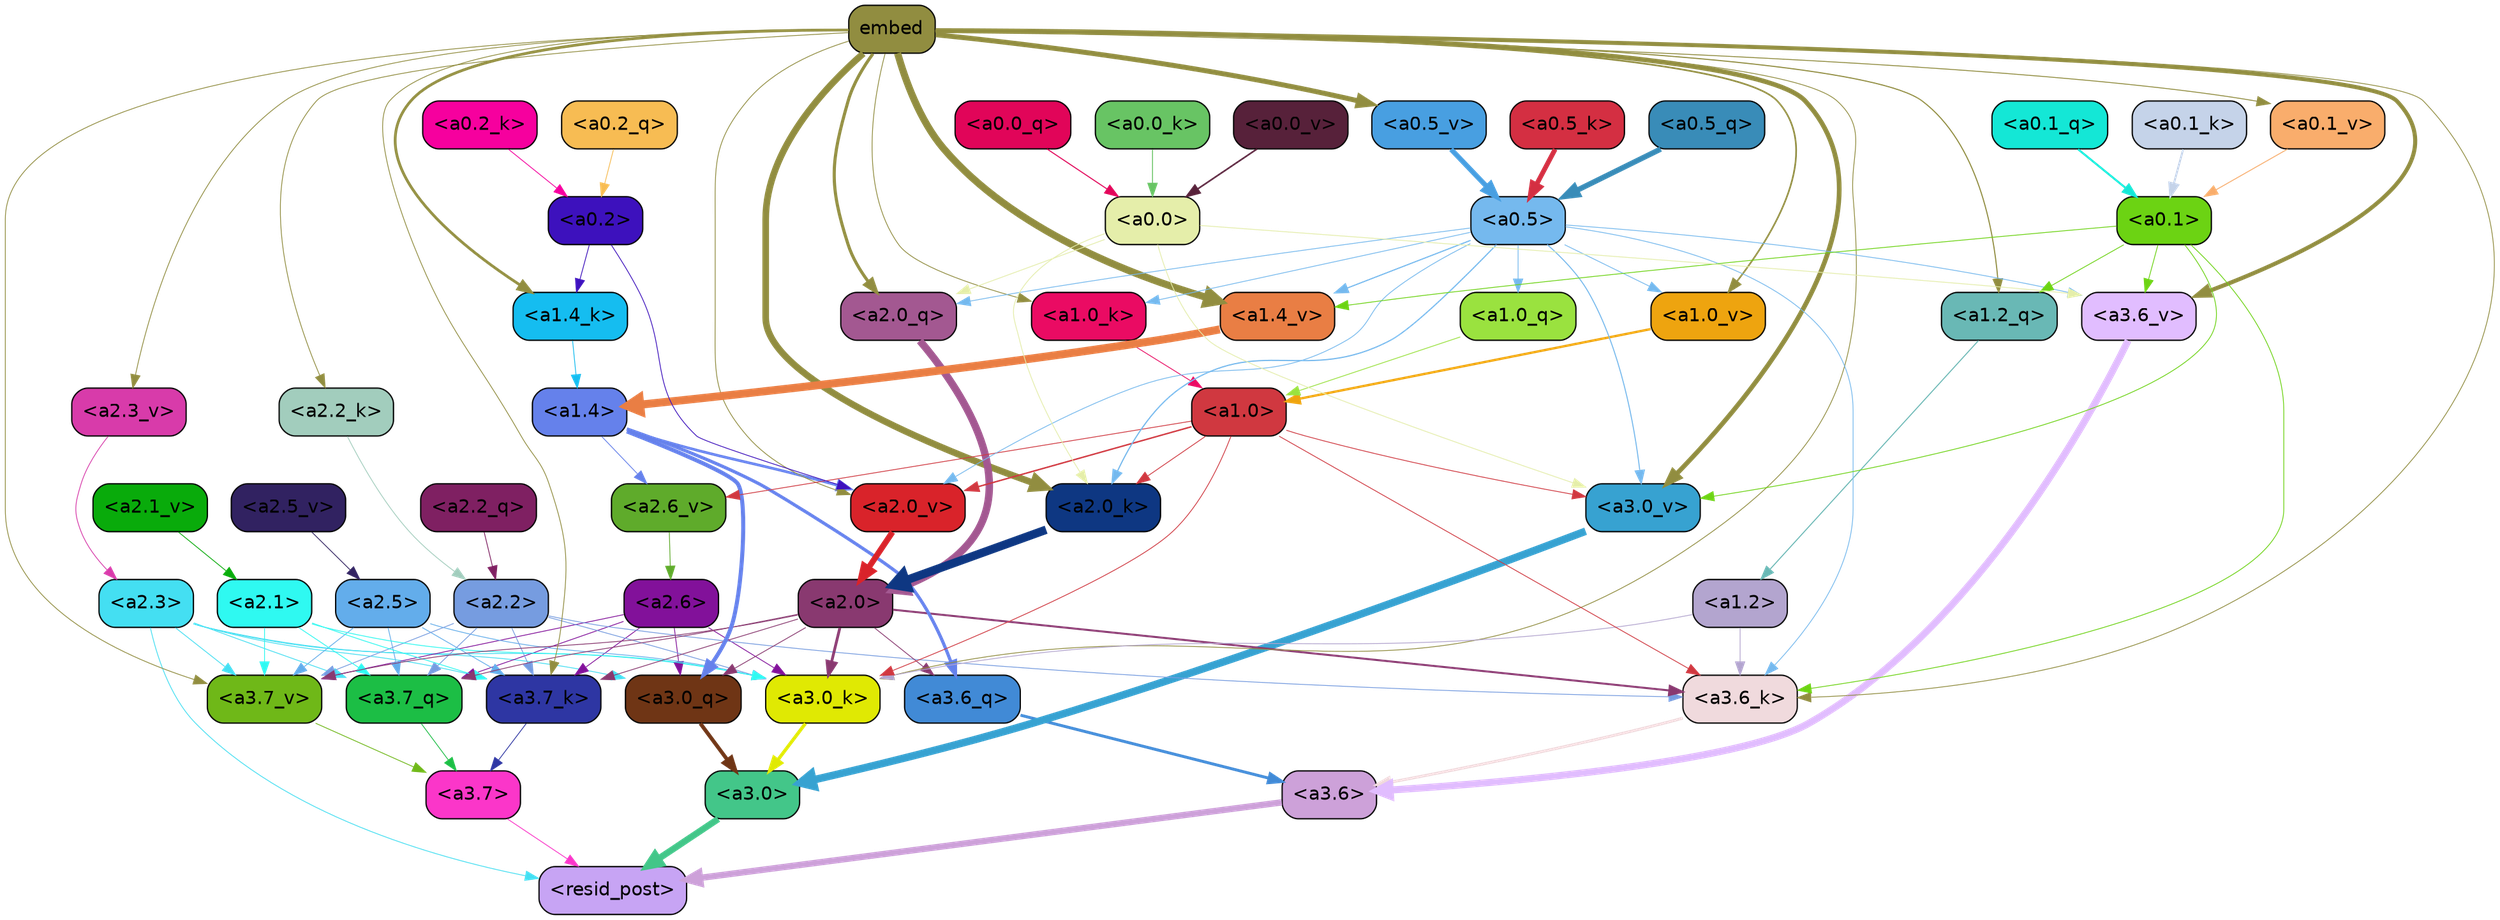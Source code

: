 strict digraph "" {
	graph [bgcolor=transparent,
		layout=dot,
		overlap=false,
		splines=true
	];
	"<a3.7>"	[color=black,
		fillcolor="#fb36c9",
		fontname=Helvetica,
		shape=box,
		style="filled, rounded"];
	"<resid_post>"	[color=black,
		fillcolor="#c7a4f4",
		fontname=Helvetica,
		shape=box,
		style="filled, rounded"];
	"<a3.7>" -> "<resid_post>"	[color="#fb36c9",
		penwidth=0.6];
	"<a3.6>"	[color=black,
		fillcolor="#cda1d9",
		fontname=Helvetica,
		shape=box,
		style="filled, rounded"];
	"<a3.6>" -> "<resid_post>"	[color="#cda1d9",
		penwidth=4.7534414529800415];
	"<a3.0>"	[color=black,
		fillcolor="#43c689",
		fontname=Helvetica,
		shape=box,
		style="filled, rounded"];
	"<a3.0>" -> "<resid_post>"	[color="#43c689",
		penwidth=4.898576855659485];
	"<a2.3>"	[color=black,
		fillcolor="#44dff2",
		fontname=Helvetica,
		shape=box,
		style="filled, rounded"];
	"<a2.3>" -> "<resid_post>"	[color="#44dff2",
		penwidth=0.6];
	"<a3.7_q>"	[color=black,
		fillcolor="#1cbe45",
		fontname=Helvetica,
		shape=box,
		style="filled, rounded"];
	"<a2.3>" -> "<a3.7_q>"	[color="#44dff2",
		penwidth=0.6];
	"<a3.0_q>"	[color=black,
		fillcolor="#6f3515",
		fontname=Helvetica,
		shape=box,
		style="filled, rounded"];
	"<a2.3>" -> "<a3.0_q>"	[color="#44dff2",
		penwidth=0.6];
	"<a3.7_k>"	[color=black,
		fillcolor="#2e36a3",
		fontname=Helvetica,
		shape=box,
		style="filled, rounded"];
	"<a2.3>" -> "<a3.7_k>"	[color="#44dff2",
		penwidth=0.6];
	"<a3.0_k>"	[color=black,
		fillcolor="#e0e903",
		fontname=Helvetica,
		shape=box,
		style="filled, rounded"];
	"<a2.3>" -> "<a3.0_k>"	[color="#44dff2",
		penwidth=0.6];
	"<a3.7_v>"	[color=black,
		fillcolor="#6fb818",
		fontname=Helvetica,
		shape=box,
		style="filled, rounded"];
	"<a2.3>" -> "<a3.7_v>"	[color="#44dff2",
		penwidth=0.6];
	"<a3.7_q>" -> "<a3.7>"	[color="#1cbe45",
		penwidth=0.6];
	"<a3.6_q>"	[color=black,
		fillcolor="#418ad6",
		fontname=Helvetica,
		shape=box,
		style="filled, rounded"];
	"<a3.6_q>" -> "<a3.6>"	[color="#418ad6",
		penwidth=2.160832464694977];
	"<a3.0_q>" -> "<a3.0>"	[color="#6f3515",
		penwidth=2.870753765106201];
	"<a3.7_k>" -> "<a3.7>"	[color="#2e36a3",
		penwidth=0.6];
	"<a3.6_k>"	[color=black,
		fillcolor="#f0dadd",
		fontname=Helvetica,
		shape=box,
		style="filled, rounded"];
	"<a3.6_k>" -> "<a3.6>"	[color="#f0dadd",
		penwidth=2.13908451795578];
	"<a3.0_k>" -> "<a3.0>"	[color="#e0e903",
		penwidth=2.520303964614868];
	"<a3.7_v>" -> "<a3.7>"	[color="#6fb818",
		penwidth=0.6];
	"<a3.6_v>"	[color=black,
		fillcolor="#e1bdff",
		fontname=Helvetica,
		shape=box,
		style="filled, rounded"];
	"<a3.6_v>" -> "<a3.6>"	[color="#e1bdff",
		penwidth=5.297133803367615];
	"<a3.0_v>"	[color=black,
		fillcolor="#37a2d1",
		fontname=Helvetica,
		shape=box,
		style="filled, rounded"];
	"<a3.0_v>" -> "<a3.0>"	[color="#37a2d1",
		penwidth=5.680712580680847];
	"<a2.6>"	[color=black,
		fillcolor="#82119a",
		fontname=Helvetica,
		shape=box,
		style="filled, rounded"];
	"<a2.6>" -> "<a3.7_q>"	[color="#82119a",
		penwidth=0.6];
	"<a2.6>" -> "<a3.0_q>"	[color="#82119a",
		penwidth=0.6];
	"<a2.6>" -> "<a3.7_k>"	[color="#82119a",
		penwidth=0.6];
	"<a2.6>" -> "<a3.0_k>"	[color="#82119a",
		penwidth=0.6];
	"<a2.6>" -> "<a3.7_v>"	[color="#82119a",
		penwidth=0.6];
	"<a2.5>"	[color=black,
		fillcolor="#63adeb",
		fontname=Helvetica,
		shape=box,
		style="filled, rounded"];
	"<a2.5>" -> "<a3.7_q>"	[color="#63adeb",
		penwidth=0.6];
	"<a2.5>" -> "<a3.7_k>"	[color="#63adeb",
		penwidth=0.6];
	"<a2.5>" -> "<a3.0_k>"	[color="#63adeb",
		penwidth=0.6];
	"<a2.5>" -> "<a3.7_v>"	[color="#63adeb",
		penwidth=0.6];
	"<a2.2>"	[color=black,
		fillcolor="#769ce0",
		fontname=Helvetica,
		shape=box,
		style="filled, rounded"];
	"<a2.2>" -> "<a3.7_q>"	[color="#769ce0",
		penwidth=0.6];
	"<a2.2>" -> "<a3.7_k>"	[color="#769ce0",
		penwidth=0.6];
	"<a2.2>" -> "<a3.6_k>"	[color="#769ce0",
		penwidth=0.6];
	"<a2.2>" -> "<a3.0_k>"	[color="#769ce0",
		penwidth=0.6];
	"<a2.2>" -> "<a3.7_v>"	[color="#769ce0",
		penwidth=0.6];
	"<a2.1>"	[color=black,
		fillcolor="#2ff9f1",
		fontname=Helvetica,
		shape=box,
		style="filled, rounded"];
	"<a2.1>" -> "<a3.7_q>"	[color="#2ff9f1",
		penwidth=0.6];
	"<a2.1>" -> "<a3.7_k>"	[color="#2ff9f1",
		penwidth=0.6];
	"<a2.1>" -> "<a3.0_k>"	[color="#2ff9f1",
		penwidth=0.6];
	"<a2.1>" -> "<a3.7_v>"	[color="#2ff9f1",
		penwidth=0.6];
	"<a2.0>"	[color=black,
		fillcolor="#893970",
		fontname=Helvetica,
		shape=box,
		style="filled, rounded"];
	"<a2.0>" -> "<a3.7_q>"	[color="#893970",
		penwidth=0.6];
	"<a2.0>" -> "<a3.6_q>"	[color="#893970",
		penwidth=0.6];
	"<a2.0>" -> "<a3.0_q>"	[color="#893970",
		penwidth=0.6];
	"<a2.0>" -> "<a3.7_k>"	[color="#893970",
		penwidth=0.6];
	"<a2.0>" -> "<a3.6_k>"	[color="#893970",
		penwidth=1.4807794839143753];
	"<a2.0>" -> "<a3.0_k>"	[color="#893970",
		penwidth=2.095262974500656];
	"<a2.0>" -> "<a3.7_v>"	[color="#893970",
		penwidth=0.6];
	"<a1.4>"	[color=black,
		fillcolor="#6581eb",
		fontname=Helvetica,
		shape=box,
		style="filled, rounded"];
	"<a1.4>" -> "<a3.6_q>"	[color="#6581eb",
		penwidth=2.425799250602722];
	"<a1.4>" -> "<a3.0_q>"	[color="#6581eb",
		penwidth=3.0341034531593323];
	"<a2.6_v>"	[color=black,
		fillcolor="#5fab2b",
		fontname=Helvetica,
		shape=box,
		style="filled, rounded"];
	"<a1.4>" -> "<a2.6_v>"	[color="#6581eb",
		penwidth=0.6];
	"<a2.0_v>"	[color=black,
		fillcolor="#d9232a",
		fontname=Helvetica,
		shape=box,
		style="filled, rounded"];
	"<a1.4>" -> "<a2.0_v>"	[color="#6581eb",
		penwidth=2.007302835583687];
	embed	[color=black,
		fillcolor="#918d40",
		fontname=Helvetica,
		shape=box,
		style="filled, rounded"];
	embed -> "<a3.7_k>"	[color="#918d40",
		penwidth=0.6];
	embed -> "<a3.6_k>"	[color="#918d40",
		penwidth=0.6];
	embed -> "<a3.0_k>"	[color="#918d40",
		penwidth=0.6];
	embed -> "<a3.7_v>"	[color="#918d40",
		penwidth=0.6];
	embed -> "<a3.6_v>"	[color="#918d40",
		penwidth=3.067279100418091];
	embed -> "<a3.0_v>"	[color="#918d40",
		penwidth=3.5202720761299133];
	"<a2.0_q>"	[color=black,
		fillcolor="#a35891",
		fontname=Helvetica,
		shape=box,
		style="filled, rounded"];
	embed -> "<a2.0_q>"	[color="#918d40",
		penwidth=2.339468687772751];
	"<a2.2_k>"	[color=black,
		fillcolor="#a2cdbd",
		fontname=Helvetica,
		shape=box,
		style="filled, rounded"];
	embed -> "<a2.2_k>"	[color="#918d40",
		penwidth=0.6];
	"<a2.0_k>"	[color=black,
		fillcolor="#0e3782",
		fontname=Helvetica,
		shape=box,
		style="filled, rounded"];
	embed -> "<a2.0_k>"	[color="#918d40",
		penwidth=4.9759310483932495];
	"<a2.3_v>"	[color=black,
		fillcolor="#d83baa",
		fontname=Helvetica,
		shape=box,
		style="filled, rounded"];
	embed -> "<a2.3_v>"	[color="#918d40",
		penwidth=0.6];
	embed -> "<a2.0_v>"	[color="#918d40",
		penwidth=0.6];
	"<a1.2_q>"	[color=black,
		fillcolor="#69b8b5",
		fontname=Helvetica,
		shape=box,
		style="filled, rounded"];
	embed -> "<a1.2_q>"	[color="#918d40",
		penwidth=0.8262195587158203];
	"<a1.4_k>"	[color=black,
		fillcolor="#15bdf0",
		fontname=Helvetica,
		shape=box,
		style="filled, rounded"];
	embed -> "<a1.4_k>"	[color="#918d40",
		penwidth=2.0715588331222534];
	"<a1.0_k>"	[color=black,
		fillcolor="#ea0b63",
		fontname=Helvetica,
		shape=box,
		style="filled, rounded"];
	embed -> "<a1.0_k>"	[color="#918d40",
		penwidth=0.6];
	"<a1.4_v>"	[color=black,
		fillcolor="#e97e44",
		fontname=Helvetica,
		shape=box,
		style="filled, rounded"];
	embed -> "<a1.4_v>"	[color="#918d40",
		penwidth=5.3763720989227295];
	"<a1.0_v>"	[color=black,
		fillcolor="#eea40f",
		fontname=Helvetica,
		shape=box,
		style="filled, rounded"];
	embed -> "<a1.0_v>"	[color="#918d40",
		penwidth=1.232791244983673];
	"<a0.5_v>"	[color=black,
		fillcolor="#489fe1",
		fontname=Helvetica,
		shape=box,
		style="filled, rounded"];
	embed -> "<a0.5_v>"	[color="#918d40",
		penwidth=3.744613029062748];
	"<a0.1_v>"	[color=black,
		fillcolor="#f9ad6c",
		fontname=Helvetica,
		shape=box,
		style="filled, rounded"];
	embed -> "<a0.1_v>"	[color="#918d40",
		penwidth=0.6802842617034912];
	"<a1.2>"	[color=black,
		fillcolor="#b3a5cf",
		fontname=Helvetica,
		shape=box,
		style="filled, rounded"];
	"<a1.2>" -> "<a3.6_k>"	[color="#b3a5cf",
		penwidth=0.6];
	"<a1.2>" -> "<a3.0_k>"	[color="#b3a5cf",
		penwidth=0.6];
	"<a1.0>"	[color=black,
		fillcolor="#d03840",
		fontname=Helvetica,
		shape=box,
		style="filled, rounded"];
	"<a1.0>" -> "<a3.6_k>"	[color="#d03840",
		penwidth=0.6];
	"<a1.0>" -> "<a3.0_k>"	[color="#d03840",
		penwidth=0.6];
	"<a1.0>" -> "<a3.0_v>"	[color="#d03840",
		penwidth=0.6];
	"<a1.0>" -> "<a2.0_k>"	[color="#d03840",
		penwidth=0.6];
	"<a1.0>" -> "<a2.6_v>"	[color="#d03840",
		penwidth=0.6];
	"<a1.0>" -> "<a2.0_v>"	[color="#d03840",
		penwidth=1.0943371653556824];
	"<a0.5>"	[color=black,
		fillcolor="#75b9ee",
		fontname=Helvetica,
		shape=box,
		style="filled, rounded"];
	"<a0.5>" -> "<a3.6_k>"	[color="#75b9ee",
		penwidth=0.6];
	"<a0.5>" -> "<a3.6_v>"	[color="#75b9ee",
		penwidth=0.6];
	"<a0.5>" -> "<a3.0_v>"	[color="#75b9ee",
		penwidth=0.764040544629097];
	"<a0.5>" -> "<a2.0_q>"	[color="#75b9ee",
		penwidth=0.6];
	"<a0.5>" -> "<a2.0_k>"	[color="#75b9ee",
		penwidth=0.8956001400947571];
	"<a0.5>" -> "<a2.0_v>"	[color="#75b9ee",
		penwidth=0.6];
	"<a1.0_q>"	[color=black,
		fillcolor="#9ae23f",
		fontname=Helvetica,
		shape=box,
		style="filled, rounded"];
	"<a0.5>" -> "<a1.0_q>"	[color="#75b9ee",
		penwidth=0.6];
	"<a0.5>" -> "<a1.0_k>"	[color="#75b9ee",
		penwidth=0.6];
	"<a0.5>" -> "<a1.4_v>"	[color="#75b9ee",
		penwidth=0.8774083852767944];
	"<a0.5>" -> "<a1.0_v>"	[color="#75b9ee",
		penwidth=0.6];
	"<a0.1>"	[color=black,
		fillcolor="#6cd313",
		fontname=Helvetica,
		shape=box,
		style="filled, rounded"];
	"<a0.1>" -> "<a3.6_k>"	[color="#6cd313",
		penwidth=0.6];
	"<a0.1>" -> "<a3.6_v>"	[color="#6cd313",
		penwidth=0.6];
	"<a0.1>" -> "<a3.0_v>"	[color="#6cd313",
		penwidth=0.6];
	"<a0.1>" -> "<a1.2_q>"	[color="#6cd313",
		penwidth=0.6];
	"<a0.1>" -> "<a1.4_v>"	[color="#6cd313",
		penwidth=0.6];
	"<a0.0>"	[color=black,
		fillcolor="#e5eeaa",
		fontname=Helvetica,
		shape=box,
		style="filled, rounded"];
	"<a0.0>" -> "<a3.6_v>"	[color="#e5eeaa",
		penwidth=0.6];
	"<a0.0>" -> "<a3.0_v>"	[color="#e5eeaa",
		penwidth=0.6];
	"<a0.0>" -> "<a2.0_q>"	[color="#e5eeaa",
		penwidth=0.6];
	"<a0.0>" -> "<a2.0_k>"	[color="#e5eeaa",
		penwidth=0.6];
	"<a2.2_q>"	[color=black,
		fillcolor="#7f2062",
		fontname=Helvetica,
		shape=box,
		style="filled, rounded"];
	"<a2.2_q>" -> "<a2.2>"	[color="#7f2062",
		penwidth=0.6];
	"<a2.0_q>" -> "<a2.0>"	[color="#a35891",
		penwidth=5.606565475463867];
	"<a2.2_k>" -> "<a2.2>"	[color="#a2cdbd",
		penwidth=0.6];
	"<a2.0_k>" -> "<a2.0>"	[color="#0e3782",
		penwidth=6.344284534454346];
	"<a2.6_v>" -> "<a2.6>"	[color="#5fab2b",
		penwidth=0.6];
	"<a2.5_v>"	[color=black,
		fillcolor="#312261",
		fontname=Helvetica,
		shape=box,
		style="filled, rounded"];
	"<a2.5_v>" -> "<a2.5>"	[color="#312261",
		penwidth=0.6];
	"<a2.3_v>" -> "<a2.3>"	[color="#d83baa",
		penwidth=0.6];
	"<a2.1_v>"	[color=black,
		fillcolor="#09ab0b",
		fontname=Helvetica,
		shape=box,
		style="filled, rounded"];
	"<a2.1_v>" -> "<a2.1>"	[color="#09ab0b",
		penwidth=0.6];
	"<a2.0_v>" -> "<a2.0>"	[color="#d9232a",
		penwidth=4.422677040100098];
	"<a0.2>"	[color=black,
		fillcolor="#3d11bd",
		fontname=Helvetica,
		shape=box,
		style="filled, rounded"];
	"<a0.2>" -> "<a2.0_v>"	[color="#3d11bd",
		penwidth=0.6];
	"<a0.2>" -> "<a1.4_k>"	[color="#3d11bd",
		penwidth=0.6];
	"<a1.2_q>" -> "<a1.2>"	[color="#69b8b5",
		penwidth=0.7570515871047974];
	"<a1.0_q>" -> "<a1.0>"	[color="#9ae23f",
		penwidth=0.6];
	"<a1.4_k>" -> "<a1.4>"	[color="#15bdf0",
		penwidth=0.6];
	"<a1.0_k>" -> "<a1.0>"	[color="#ea0b63",
		penwidth=0.6];
	"<a1.4_v>" -> "<a1.4>"	[color="#e97e44",
		penwidth=6.0194467306137085];
	"<a1.0_v>" -> "<a1.0>"	[color="#eea40f",
		penwidth=1.738280937075615];
	"<a0.5_q>"	[color=black,
		fillcolor="#398cb8",
		fontname=Helvetica,
		shape=box,
		style="filled, rounded"];
	"<a0.5_q>" -> "<a0.5>"	[color="#398cb8",
		penwidth=4.023846536874771];
	"<a0.2_q>"	[color=black,
		fillcolor="#f7bc53",
		fontname=Helvetica,
		shape=box,
		style="filled, rounded"];
	"<a0.2_q>" -> "<a0.2>"	[color="#f7bc53",
		penwidth=0.6];
	"<a0.1_q>"	[color=black,
		fillcolor="#14e7d6",
		fontname=Helvetica,
		shape=box,
		style="filled, rounded"];
	"<a0.1_q>" -> "<a0.1>"	[color="#14e7d6",
		penwidth=1.5174570083618164];
	"<a0.0_q>"	[color=black,
		fillcolor="#e10559",
		fontname=Helvetica,
		shape=box,
		style="filled, rounded"];
	"<a0.0_q>" -> "<a0.0>"	[color="#e10559",
		penwidth=0.766176700592041];
	"<a0.5_k>"	[color=black,
		fillcolor="#d42f42",
		fontname=Helvetica,
		shape=box,
		style="filled, rounded"];
	"<a0.5_k>" -> "<a0.5>"	[color="#d42f42",
		penwidth=3.607769437134266];
	"<a0.2_k>"	[color=black,
		fillcolor="#f6009e",
		fontname=Helvetica,
		shape=box,
		style="filled, rounded"];
	"<a0.2_k>" -> "<a0.2>"	[color="#f6009e",
		penwidth=0.6];
	"<a0.1_k>"	[color=black,
		fillcolor="#c5d3e9",
		fontname=Helvetica,
		shape=box,
		style="filled, rounded"];
	"<a0.1_k>" -> "<a0.1>"	[color="#c5d3e9",
		penwidth=1.4202113151550293];
	"<a0.0_k>"	[color=black,
		fillcolor="#68c464",
		fontname=Helvetica,
		shape=box,
		style="filled, rounded"];
	"<a0.0_k>" -> "<a0.0>"	[color="#68c464",
		penwidth=0.6857404708862305];
	"<a0.5_v>" -> "<a0.5>"	[color="#489fe1",
		penwidth=3.7962711341679096];
	"<a0.1_v>" -> "<a0.1>"	[color="#f9ad6c",
		penwidth=0.6802752017974854];
	"<a0.0_v>"	[color=black,
		fillcolor="#57213a",
		fontname=Helvetica,
		shape=box,
		style="filled, rounded"];
	"<a0.0_v>" -> "<a0.0>"	[color="#57213a",
		penwidth=1.1918113231658936];
}
